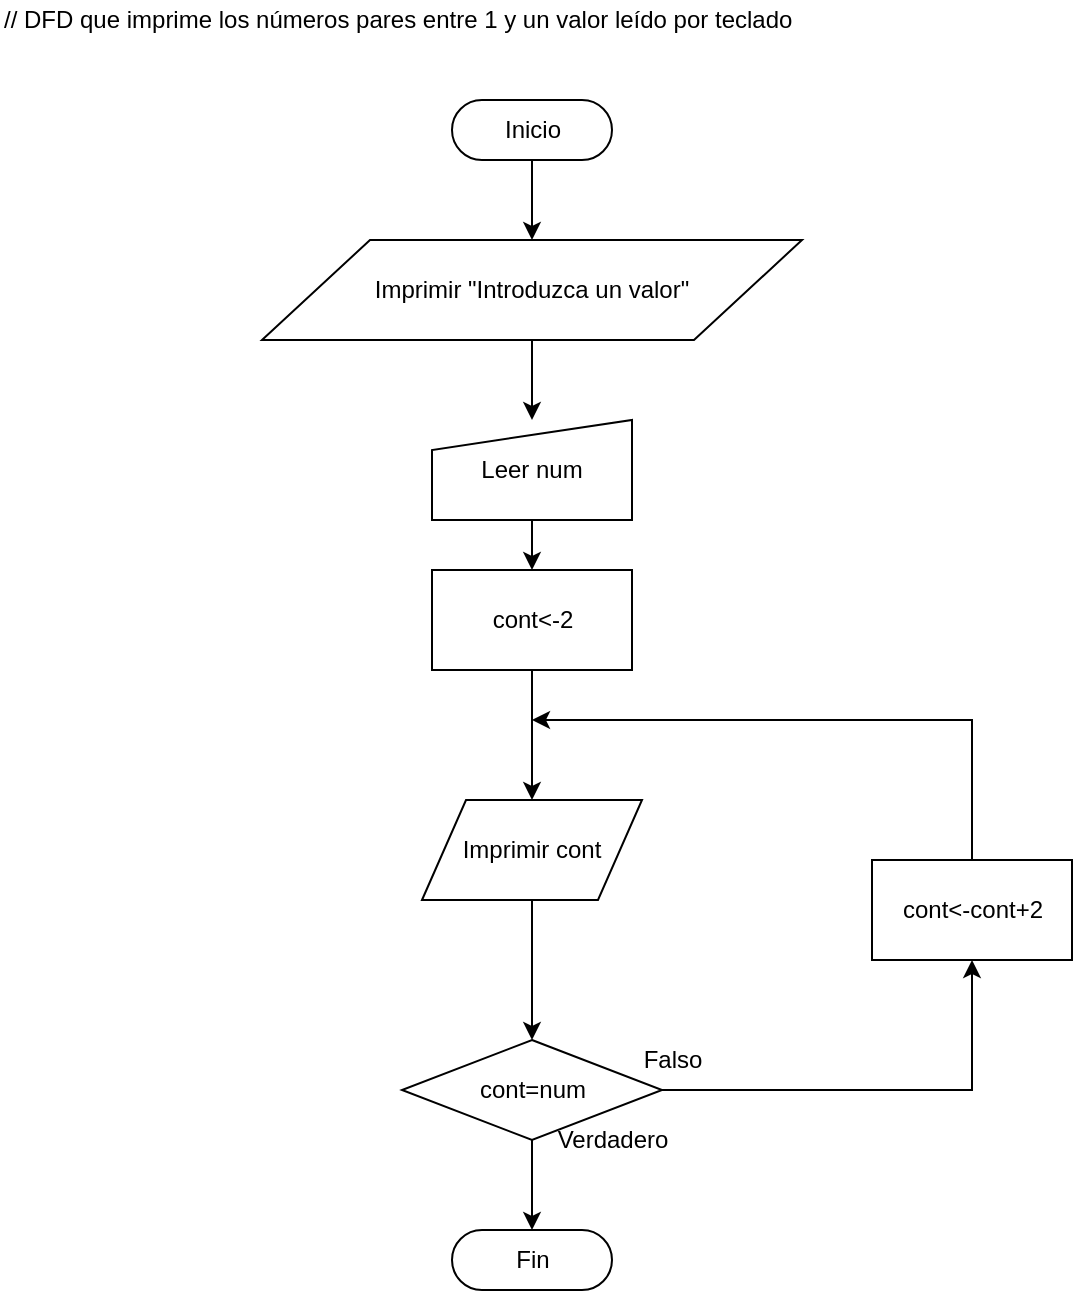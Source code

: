 <mxfile>
    <diagram id="qCLhCpAEuGbxo3kwVYQZ" name="Page-1">
        <mxGraphModel dx="882" dy="830" grid="1" gridSize="10" guides="1" tooltips="1" connect="1" arrows="1" fold="1" page="1" pageScale="1" pageWidth="827" pageHeight="1169" math="0" shadow="0">
            <root>
                <mxCell id="0"/>
                <mxCell id="1" parent="0"/>
                <mxCell id="2" value="// DFD que imprime los números pares entre 1 y un valor leído por teclado" style="text;html=1;align=left;verticalAlign=middle;resizable=0;points=[];autosize=1;strokeColor=none;" parent="1" vertex="1">
                    <mxGeometry x="4" y="10" width="410" height="20" as="geometry"/>
                </mxCell>
                <mxCell id="4" style="edgeStyle=orthogonalEdgeStyle;rounded=0;orthogonalLoop=1;jettySize=auto;html=1;" parent="1" source="3" target="5" edge="1">
                    <mxGeometry relative="1" as="geometry">
                        <mxPoint x="270" y="130" as="targetPoint"/>
                    </mxGeometry>
                </mxCell>
                <mxCell id="3" value="Inicio" style="html=1;dashed=0;whitespace=wrap;shape=mxgraph.dfd.start" parent="1" vertex="1">
                    <mxGeometry x="230" y="60" width="80" height="30" as="geometry"/>
                </mxCell>
                <mxCell id="6" style="edgeStyle=orthogonalEdgeStyle;rounded=0;orthogonalLoop=1;jettySize=auto;html=1;" parent="1" source="5" target="7" edge="1">
                    <mxGeometry relative="1" as="geometry">
                        <mxPoint x="270" y="220" as="targetPoint"/>
                    </mxGeometry>
                </mxCell>
                <mxCell id="5" value="Imprimir &quot;Introduzca un valor&quot;" style="shape=parallelogram;perimeter=parallelogramPerimeter;whiteSpace=wrap;html=1;dashed=0;" parent="1" vertex="1">
                    <mxGeometry x="135" y="130" width="270" height="50" as="geometry"/>
                </mxCell>
                <mxCell id="8" style="edgeStyle=orthogonalEdgeStyle;rounded=0;orthogonalLoop=1;jettySize=auto;html=1;" parent="1" source="7" target="9" edge="1">
                    <mxGeometry relative="1" as="geometry">
                        <mxPoint x="270" y="320" as="targetPoint"/>
                    </mxGeometry>
                </mxCell>
                <mxCell id="7" value="Leer num" style="shape=manualInput;whiteSpace=wrap;html=1;dashed=0;size=15;" parent="1" vertex="1">
                    <mxGeometry x="220" y="220" width="100" height="50" as="geometry"/>
                </mxCell>
                <mxCell id="10" style="edgeStyle=orthogonalEdgeStyle;rounded=0;orthogonalLoop=1;jettySize=auto;html=1;entryX=0.5;entryY=0;entryDx=0;entryDy=0;" parent="1" source="9" target="13" edge="1">
                    <mxGeometry relative="1" as="geometry">
                        <mxPoint x="290" y="360" as="targetPoint"/>
                    </mxGeometry>
                </mxCell>
                <mxCell id="9" value="cont&amp;lt;-2" style="html=1;dashed=0;whitespace=wrap;" parent="1" vertex="1">
                    <mxGeometry x="220" y="295" width="100" height="50" as="geometry"/>
                </mxCell>
                <mxCell id="21" style="edgeStyle=orthogonalEdgeStyle;rounded=0;orthogonalLoop=1;jettySize=auto;html=1;" parent="1" source="11" edge="1">
                    <mxGeometry relative="1" as="geometry">
                        <mxPoint x="270" y="370" as="targetPoint"/>
                        <Array as="points">
                            <mxPoint x="490" y="370"/>
                        </Array>
                    </mxGeometry>
                </mxCell>
                <mxCell id="11" value="cont&amp;lt;-cont+2" style="html=1;dashed=0;whitespace=wrap;" parent="1" vertex="1">
                    <mxGeometry x="440" y="440" width="100" height="50" as="geometry"/>
                </mxCell>
                <mxCell id="14" style="edgeStyle=orthogonalEdgeStyle;rounded=0;orthogonalLoop=1;jettySize=auto;html=1;entryX=0.5;entryY=0;entryDx=0;entryDy=0;" parent="1" source="13" target="15" edge="1">
                    <mxGeometry relative="1" as="geometry">
                        <mxPoint x="270" y="530" as="targetPoint"/>
                    </mxGeometry>
                </mxCell>
                <mxCell id="13" value="Imprimir cont" style="shape=parallelogram;perimeter=parallelogramPerimeter;whiteSpace=wrap;html=1;dashed=0;" parent="1" vertex="1">
                    <mxGeometry x="215" y="410" width="110" height="50" as="geometry"/>
                </mxCell>
                <mxCell id="16" style="edgeStyle=orthogonalEdgeStyle;rounded=0;orthogonalLoop=1;jettySize=auto;html=1;" parent="1" source="15" target="17" edge="1">
                    <mxGeometry relative="1" as="geometry">
                        <mxPoint x="270" y="640" as="targetPoint"/>
                    </mxGeometry>
                </mxCell>
                <mxCell id="19" style="edgeStyle=orthogonalEdgeStyle;rounded=0;orthogonalLoop=1;jettySize=auto;html=1;exitX=1;exitY=0.5;exitDx=0;exitDy=0;entryX=0.5;entryY=1;entryDx=0;entryDy=0;" parent="1" source="15" target="11" edge="1">
                    <mxGeometry relative="1" as="geometry"/>
                </mxCell>
                <mxCell id="15" value="cont=num" style="shape=rhombus;html=1;dashed=0;whitespace=wrap;perimeter=rhombusPerimeter;" parent="1" vertex="1">
                    <mxGeometry x="205" y="530" width="130" height="50" as="geometry"/>
                </mxCell>
                <mxCell id="17" value="Fin" style="html=1;dashed=0;whitespace=wrap;shape=mxgraph.dfd.start" parent="1" vertex="1">
                    <mxGeometry x="230" y="625" width="80" height="30" as="geometry"/>
                </mxCell>
                <mxCell id="18" value="Verdadero" style="text;html=1;align=center;verticalAlign=middle;resizable=0;points=[];autosize=1;strokeColor=none;" parent="1" vertex="1">
                    <mxGeometry x="275" y="570" width="70" height="20" as="geometry"/>
                </mxCell>
                <mxCell id="20" value="Falso" style="text;html=1;align=center;verticalAlign=middle;resizable=0;points=[];autosize=1;strokeColor=none;" parent="1" vertex="1">
                    <mxGeometry x="320" y="530" width="40" height="20" as="geometry"/>
                </mxCell>
            </root>
        </mxGraphModel>
    </diagram>
</mxfile>